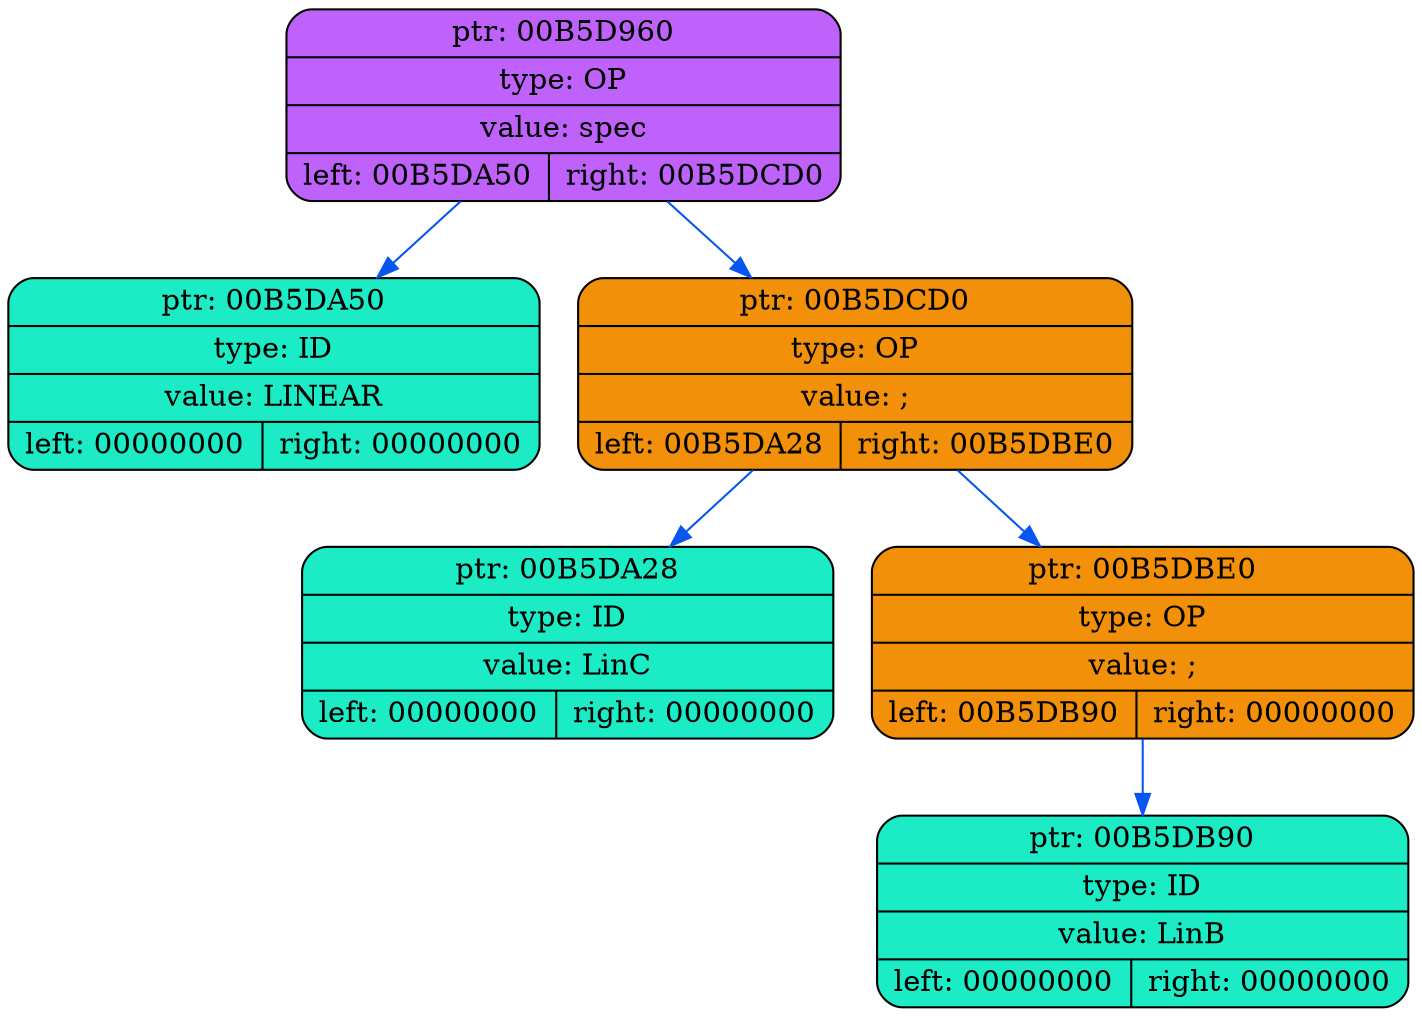 digraph
{
    rankdir=TP

        node00B5D960[shape=record,style="rounded,filled",fillcolor="#BF62FC",label="{ ptr: 00B5D960 | type: OP | value: spec| { left: 00B5DA50 | right: 00B5DCD0 }}"];
    node00B5D960 -> node00B5DA50[color="#0855F0"]
    node00B5DA50[shape=record,style="rounded,filled",fillcolor="#1BECC5",label="{ ptr: 00B5DA50 | type: ID | value: LINEAR| { left: 00000000 | right: 00000000 }}"];
    node00B5D960 -> node00B5DCD0[color="#0855F0"]
    node00B5DCD0[shape=record,style="rounded,filled",fillcolor="#F2900A",label="{ ptr: 00B5DCD0 | type: OP | value: ;| { left: 00B5DA28 | right: 00B5DBE0 }}"];
    node00B5DCD0 -> node00B5DA28[color="#0855F0"]
    node00B5DA28[shape=record,style="rounded,filled",fillcolor="#1BECC5",label="{ ptr: 00B5DA28 | type: ID | value: LinC| { left: 00000000 | right: 00000000 }}"];
    node00B5DCD0 -> node00B5DBE0[color="#0855F0"]
    node00B5DBE0[shape=record,style="rounded,filled",fillcolor="#F2900A",label="{ ptr: 00B5DBE0 | type: OP | value: ;| { left: 00B5DB90 | right: 00000000 }}"];
    node00B5DBE0 -> node00B5DB90[color="#0855F0"]
    node00B5DB90[shape=record,style="rounded,filled",fillcolor="#1BECC5",label="{ ptr: 00B5DB90 | type: ID | value: LinB| { left: 00000000 | right: 00000000 }}"];
}